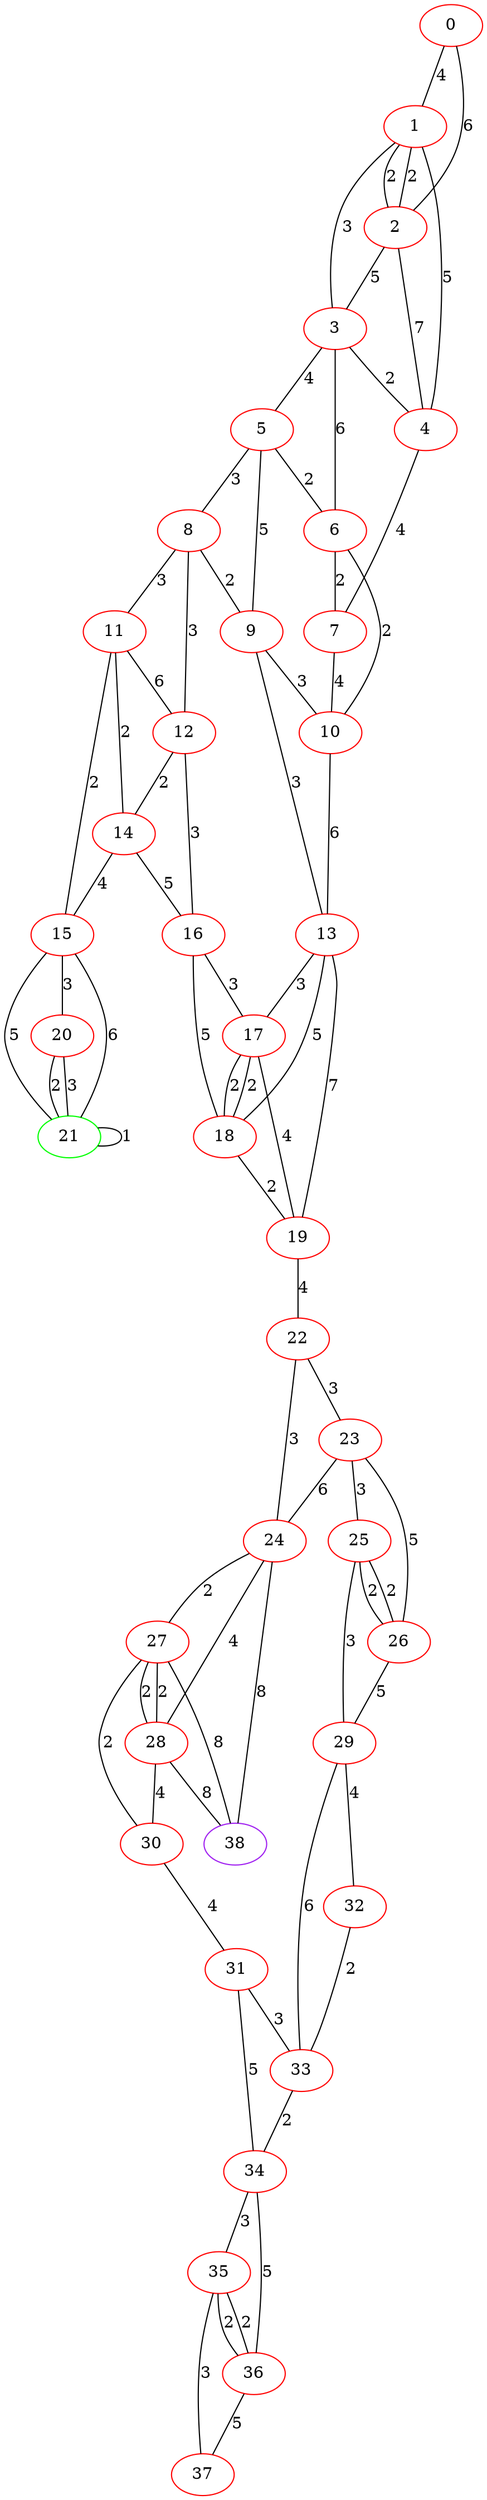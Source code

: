 graph "" {
0 [color=red, weight=1];
1 [color=red, weight=1];
2 [color=red, weight=1];
3 [color=red, weight=1];
4 [color=red, weight=1];
5 [color=red, weight=1];
6 [color=red, weight=1];
7 [color=red, weight=1];
8 [color=red, weight=1];
9 [color=red, weight=1];
10 [color=red, weight=1];
11 [color=red, weight=1];
12 [color=red, weight=1];
13 [color=red, weight=1];
14 [color=red, weight=1];
15 [color=red, weight=1];
16 [color=red, weight=1];
17 [color=red, weight=1];
18 [color=red, weight=1];
19 [color=red, weight=1];
20 [color=red, weight=1];
21 [color=green, weight=2];
22 [color=red, weight=1];
23 [color=red, weight=1];
24 [color=red, weight=1];
25 [color=red, weight=1];
26 [color=red, weight=1];
27 [color=red, weight=1];
28 [color=red, weight=1];
29 [color=red, weight=1];
30 [color=red, weight=1];
31 [color=red, weight=1];
32 [color=red, weight=1];
33 [color=red, weight=1];
34 [color=red, weight=1];
35 [color=red, weight=1];
36 [color=red, weight=1];
37 [color=red, weight=1];
38 [color=purple, weight=4];
0 -- 1  [key=0, label=4];
0 -- 2  [key=0, label=6];
1 -- 2  [key=0, label=2];
1 -- 2  [key=1, label=2];
1 -- 3  [key=0, label=3];
1 -- 4  [key=0, label=5];
2 -- 3  [key=0, label=5];
2 -- 4  [key=0, label=7];
3 -- 4  [key=0, label=2];
3 -- 5  [key=0, label=4];
3 -- 6  [key=0, label=6];
4 -- 7  [key=0, label=4];
5 -- 8  [key=0, label=3];
5 -- 9  [key=0, label=5];
5 -- 6  [key=0, label=2];
6 -- 10  [key=0, label=2];
6 -- 7  [key=0, label=2];
7 -- 10  [key=0, label=4];
8 -- 9  [key=0, label=2];
8 -- 11  [key=0, label=3];
8 -- 12  [key=0, label=3];
9 -- 10  [key=0, label=3];
9 -- 13  [key=0, label=3];
10 -- 13  [key=0, label=6];
11 -- 12  [key=0, label=6];
11 -- 14  [key=0, label=2];
11 -- 15  [key=0, label=2];
12 -- 16  [key=0, label=3];
12 -- 14  [key=0, label=2];
13 -- 17  [key=0, label=3];
13 -- 18  [key=0, label=5];
13 -- 19  [key=0, label=7];
14 -- 16  [key=0, label=5];
14 -- 15  [key=0, label=4];
15 -- 20  [key=0, label=3];
15 -- 21  [key=0, label=5];
15 -- 21  [key=1, label=6];
16 -- 17  [key=0, label=3];
16 -- 18  [key=0, label=5];
17 -- 18  [key=0, label=2];
17 -- 18  [key=1, label=2];
17 -- 19  [key=0, label=4];
18 -- 19  [key=0, label=2];
19 -- 22  [key=0, label=4];
20 -- 21  [key=0, label=2];
20 -- 21  [key=1, label=3];
21 -- 21  [key=0, label=1];
22 -- 24  [key=0, label=3];
22 -- 23  [key=0, label=3];
23 -- 24  [key=0, label=6];
23 -- 25  [key=0, label=3];
23 -- 26  [key=0, label=5];
24 -- 27  [key=0, label=2];
24 -- 28  [key=0, label=4];
24 -- 38  [key=0, label=8];
25 -- 26  [key=0, label=2];
25 -- 26  [key=1, label=2];
25 -- 29  [key=0, label=3];
26 -- 29  [key=0, label=5];
27 -- 28  [key=0, label=2];
27 -- 28  [key=1, label=2];
27 -- 38  [key=0, label=8];
27 -- 30  [key=0, label=2];
28 -- 38  [key=0, label=8];
28 -- 30  [key=0, label=4];
29 -- 32  [key=0, label=4];
29 -- 33  [key=0, label=6];
30 -- 31  [key=0, label=4];
31 -- 33  [key=0, label=3];
31 -- 34  [key=0, label=5];
32 -- 33  [key=0, label=2];
33 -- 34  [key=0, label=2];
34 -- 35  [key=0, label=3];
34 -- 36  [key=0, label=5];
35 -- 36  [key=0, label=2];
35 -- 36  [key=1, label=2];
35 -- 37  [key=0, label=3];
36 -- 37  [key=0, label=5];
}
